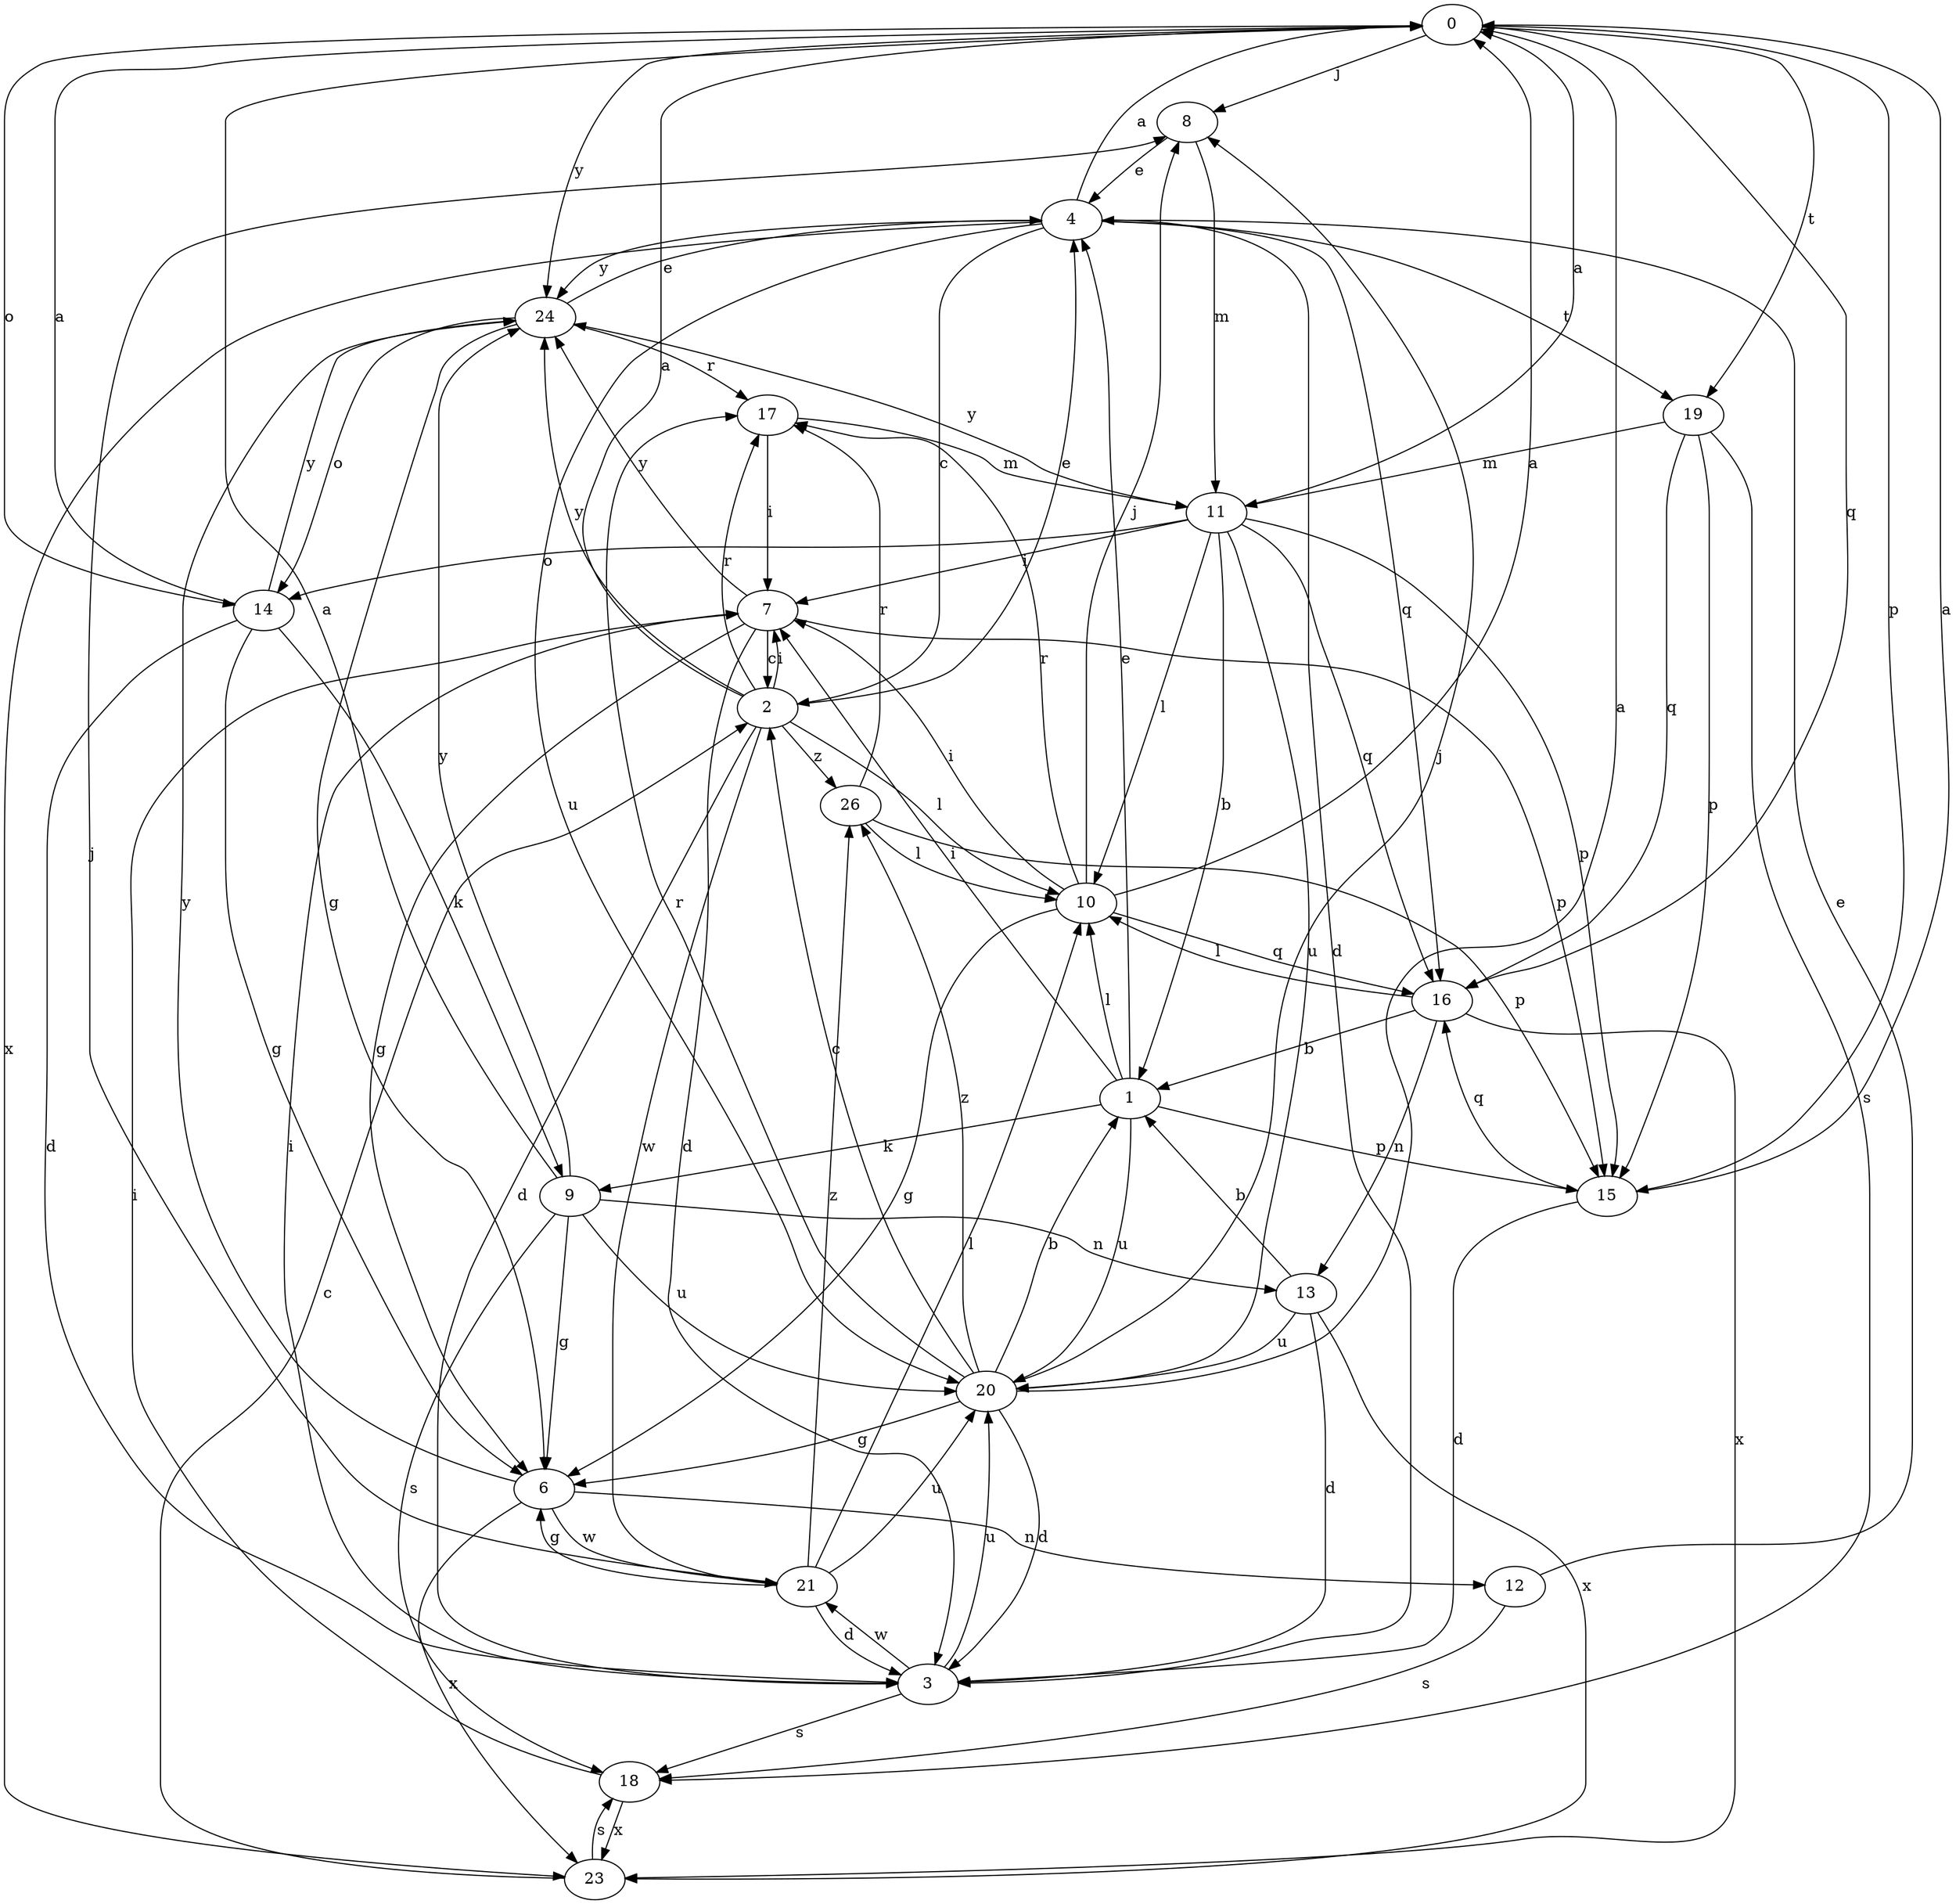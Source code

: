 strict digraph  {
0;
1;
2;
3;
4;
6;
7;
8;
9;
10;
11;
12;
13;
14;
15;
16;
17;
18;
19;
20;
21;
23;
24;
26;
0 -> 8  [label=j];
0 -> 14  [label=o];
0 -> 15  [label=p];
0 -> 16  [label=q];
0 -> 19  [label=t];
0 -> 24  [label=y];
1 -> 4  [label=e];
1 -> 7  [label=i];
1 -> 9  [label=k];
1 -> 10  [label=l];
1 -> 15  [label=p];
1 -> 20  [label=u];
2 -> 0  [label=a];
2 -> 3  [label=d];
2 -> 4  [label=e];
2 -> 7  [label=i];
2 -> 10  [label=l];
2 -> 17  [label=r];
2 -> 21  [label=w];
2 -> 24  [label=y];
2 -> 26  [label=z];
3 -> 7  [label=i];
3 -> 18  [label=s];
3 -> 20  [label=u];
3 -> 21  [label=w];
4 -> 0  [label=a];
4 -> 2  [label=c];
4 -> 3  [label=d];
4 -> 16  [label=q];
4 -> 19  [label=t];
4 -> 20  [label=u];
4 -> 23  [label=x];
4 -> 24  [label=y];
6 -> 12  [label=n];
6 -> 21  [label=w];
6 -> 23  [label=x];
6 -> 24  [label=y];
7 -> 2  [label=c];
7 -> 3  [label=d];
7 -> 6  [label=g];
7 -> 15  [label=p];
7 -> 24  [label=y];
8 -> 4  [label=e];
8 -> 11  [label=m];
9 -> 0  [label=a];
9 -> 6  [label=g];
9 -> 13  [label=n];
9 -> 18  [label=s];
9 -> 20  [label=u];
9 -> 24  [label=y];
10 -> 0  [label=a];
10 -> 6  [label=g];
10 -> 7  [label=i];
10 -> 8  [label=j];
10 -> 16  [label=q];
10 -> 17  [label=r];
11 -> 0  [label=a];
11 -> 1  [label=b];
11 -> 7  [label=i];
11 -> 10  [label=l];
11 -> 14  [label=o];
11 -> 15  [label=p];
11 -> 16  [label=q];
11 -> 20  [label=u];
11 -> 24  [label=y];
12 -> 4  [label=e];
12 -> 18  [label=s];
13 -> 1  [label=b];
13 -> 3  [label=d];
13 -> 20  [label=u];
13 -> 23  [label=x];
14 -> 0  [label=a];
14 -> 3  [label=d];
14 -> 6  [label=g];
14 -> 9  [label=k];
14 -> 24  [label=y];
15 -> 0  [label=a];
15 -> 3  [label=d];
15 -> 16  [label=q];
16 -> 1  [label=b];
16 -> 10  [label=l];
16 -> 13  [label=n];
16 -> 23  [label=x];
17 -> 7  [label=i];
17 -> 11  [label=m];
18 -> 7  [label=i];
18 -> 23  [label=x];
19 -> 11  [label=m];
19 -> 15  [label=p];
19 -> 16  [label=q];
19 -> 18  [label=s];
20 -> 0  [label=a];
20 -> 1  [label=b];
20 -> 2  [label=c];
20 -> 3  [label=d];
20 -> 6  [label=g];
20 -> 8  [label=j];
20 -> 17  [label=r];
20 -> 26  [label=z];
21 -> 3  [label=d];
21 -> 6  [label=g];
21 -> 8  [label=j];
21 -> 10  [label=l];
21 -> 20  [label=u];
21 -> 26  [label=z];
23 -> 2  [label=c];
23 -> 18  [label=s];
24 -> 4  [label=e];
24 -> 6  [label=g];
24 -> 14  [label=o];
24 -> 17  [label=r];
26 -> 10  [label=l];
26 -> 15  [label=p];
26 -> 17  [label=r];
}
